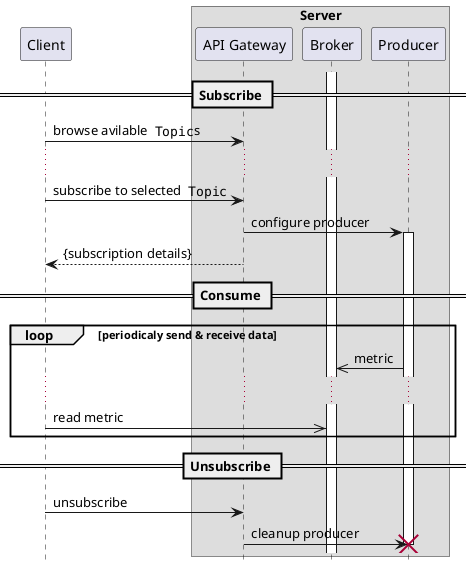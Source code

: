 @startuml

' title Retrieve Available Topics List

hide footbox

participant Client
box "Server" 
participant "API Gateway" as Server
participant Broker
participant Producer
end box

activate Broker 

== Subscribe ==

Client -> Server : browse avilable  ""Topic""s
...
Client -> Server   : subscribe to selected  ""Topic""
Server -> Producer : configure producer 
activate Producer
Client <-- Server  : {subscription details}

== Consume ==

loop periodicaly send & receive data 
  Producer ->> Broker : metric 
  ...
  Client ->> Broker : read metric
end 


== Unsubscribe ==

Client -> Server   : unsubscribe
Server -> Producer : cleanup producer
destroy Producer
@enduml